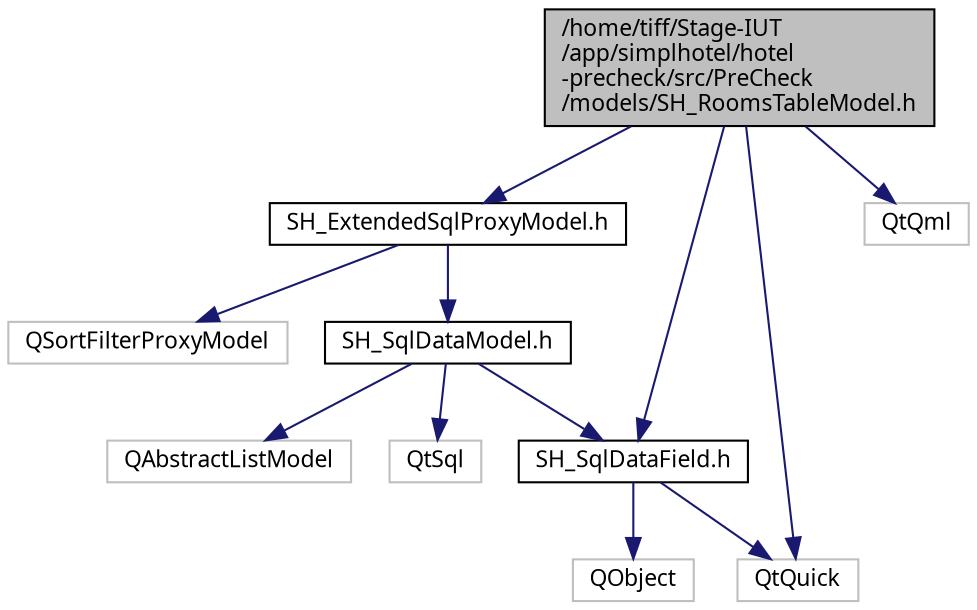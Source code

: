 digraph "/home/tiff/Stage-IUT/app/simplhotel/hotel-precheck/src/PreCheck/models/SH_RoomsTableModel.h"
{
 // INTERACTIVE_SVG=YES
  bgcolor="transparent";
  edge [fontname="Verdana",fontsize="11",labelfontname="Verdana",labelfontsize="11"];
  node [fontname="Verdana",fontsize="11",shape=record];
  Node1 [label="/home/tiff/Stage-IUT\l/app/simplhotel/hotel\l-precheck/src/PreCheck\l/models/SH_RoomsTableModel.h",height=0.2,width=0.4,color="black", fillcolor="grey75", style="filled" fontcolor="black"];
  Node1 -> Node2 [color="midnightblue",fontsize="11",style="solid",fontname="Verdana"];
  Node2 [label="SH_ExtendedSqlProxyModel.h",height=0.2,width=0.4,color="black",URL="$SH__ExtendedSqlProxyModel_8h.html"];
  Node2 -> Node3 [color="midnightblue",fontsize="11",style="solid",fontname="Verdana"];
  Node3 [label="QSortFilterProxyModel",height=0.2,width=0.4,color="grey75"];
  Node2 -> Node4 [color="midnightblue",fontsize="11",style="solid",fontname="Verdana"];
  Node4 [label="SH_SqlDataModel.h",height=0.2,width=0.4,color="black",URL="$SH__SqlDataModel_8h.html"];
  Node4 -> Node5 [color="midnightblue",fontsize="11",style="solid",fontname="Verdana"];
  Node5 [label="QAbstractListModel",height=0.2,width=0.4,color="grey75"];
  Node4 -> Node6 [color="midnightblue",fontsize="11",style="solid",fontname="Verdana"];
  Node6 [label="QtSql",height=0.2,width=0.4,color="grey75"];
  Node4 -> Node7 [color="midnightblue",fontsize="11",style="solid",fontname="Verdana"];
  Node7 [label="SH_SqlDataField.h",height=0.2,width=0.4,color="black",URL="$SH__SqlDataField_8h.html"];
  Node7 -> Node8 [color="midnightblue",fontsize="11",style="solid",fontname="Verdana"];
  Node8 [label="QObject",height=0.2,width=0.4,color="grey75"];
  Node7 -> Node9 [color="midnightblue",fontsize="11",style="solid",fontname="Verdana"];
  Node9 [label="QtQuick",height=0.2,width=0.4,color="grey75"];
  Node1 -> Node7 [color="midnightblue",fontsize="11",style="solid",fontname="Verdana"];
  Node1 -> Node10 [color="midnightblue",fontsize="11",style="solid",fontname="Verdana"];
  Node10 [label="QtQml",height=0.2,width=0.4,color="grey75"];
  Node1 -> Node9 [color="midnightblue",fontsize="11",style="solid",fontname="Verdana"];
}
